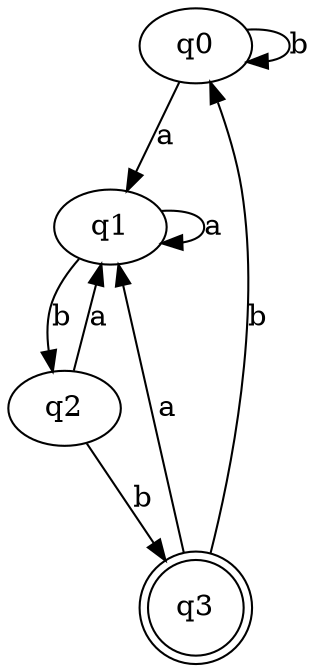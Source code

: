 // Minimized_AFD
digraph {
	q0 -> q1 [label=a]
	q0 -> q0 [label=b]
	q1 -> q1 [label=a]
	q1 -> q2 [label=b]
	q2 -> q1 [label=a]
	q2 -> q3 [label=b]
	q3 -> q1 [label=a]
	q3 -> q0 [label=b]
	q3 [shape=doublecircle]
}
